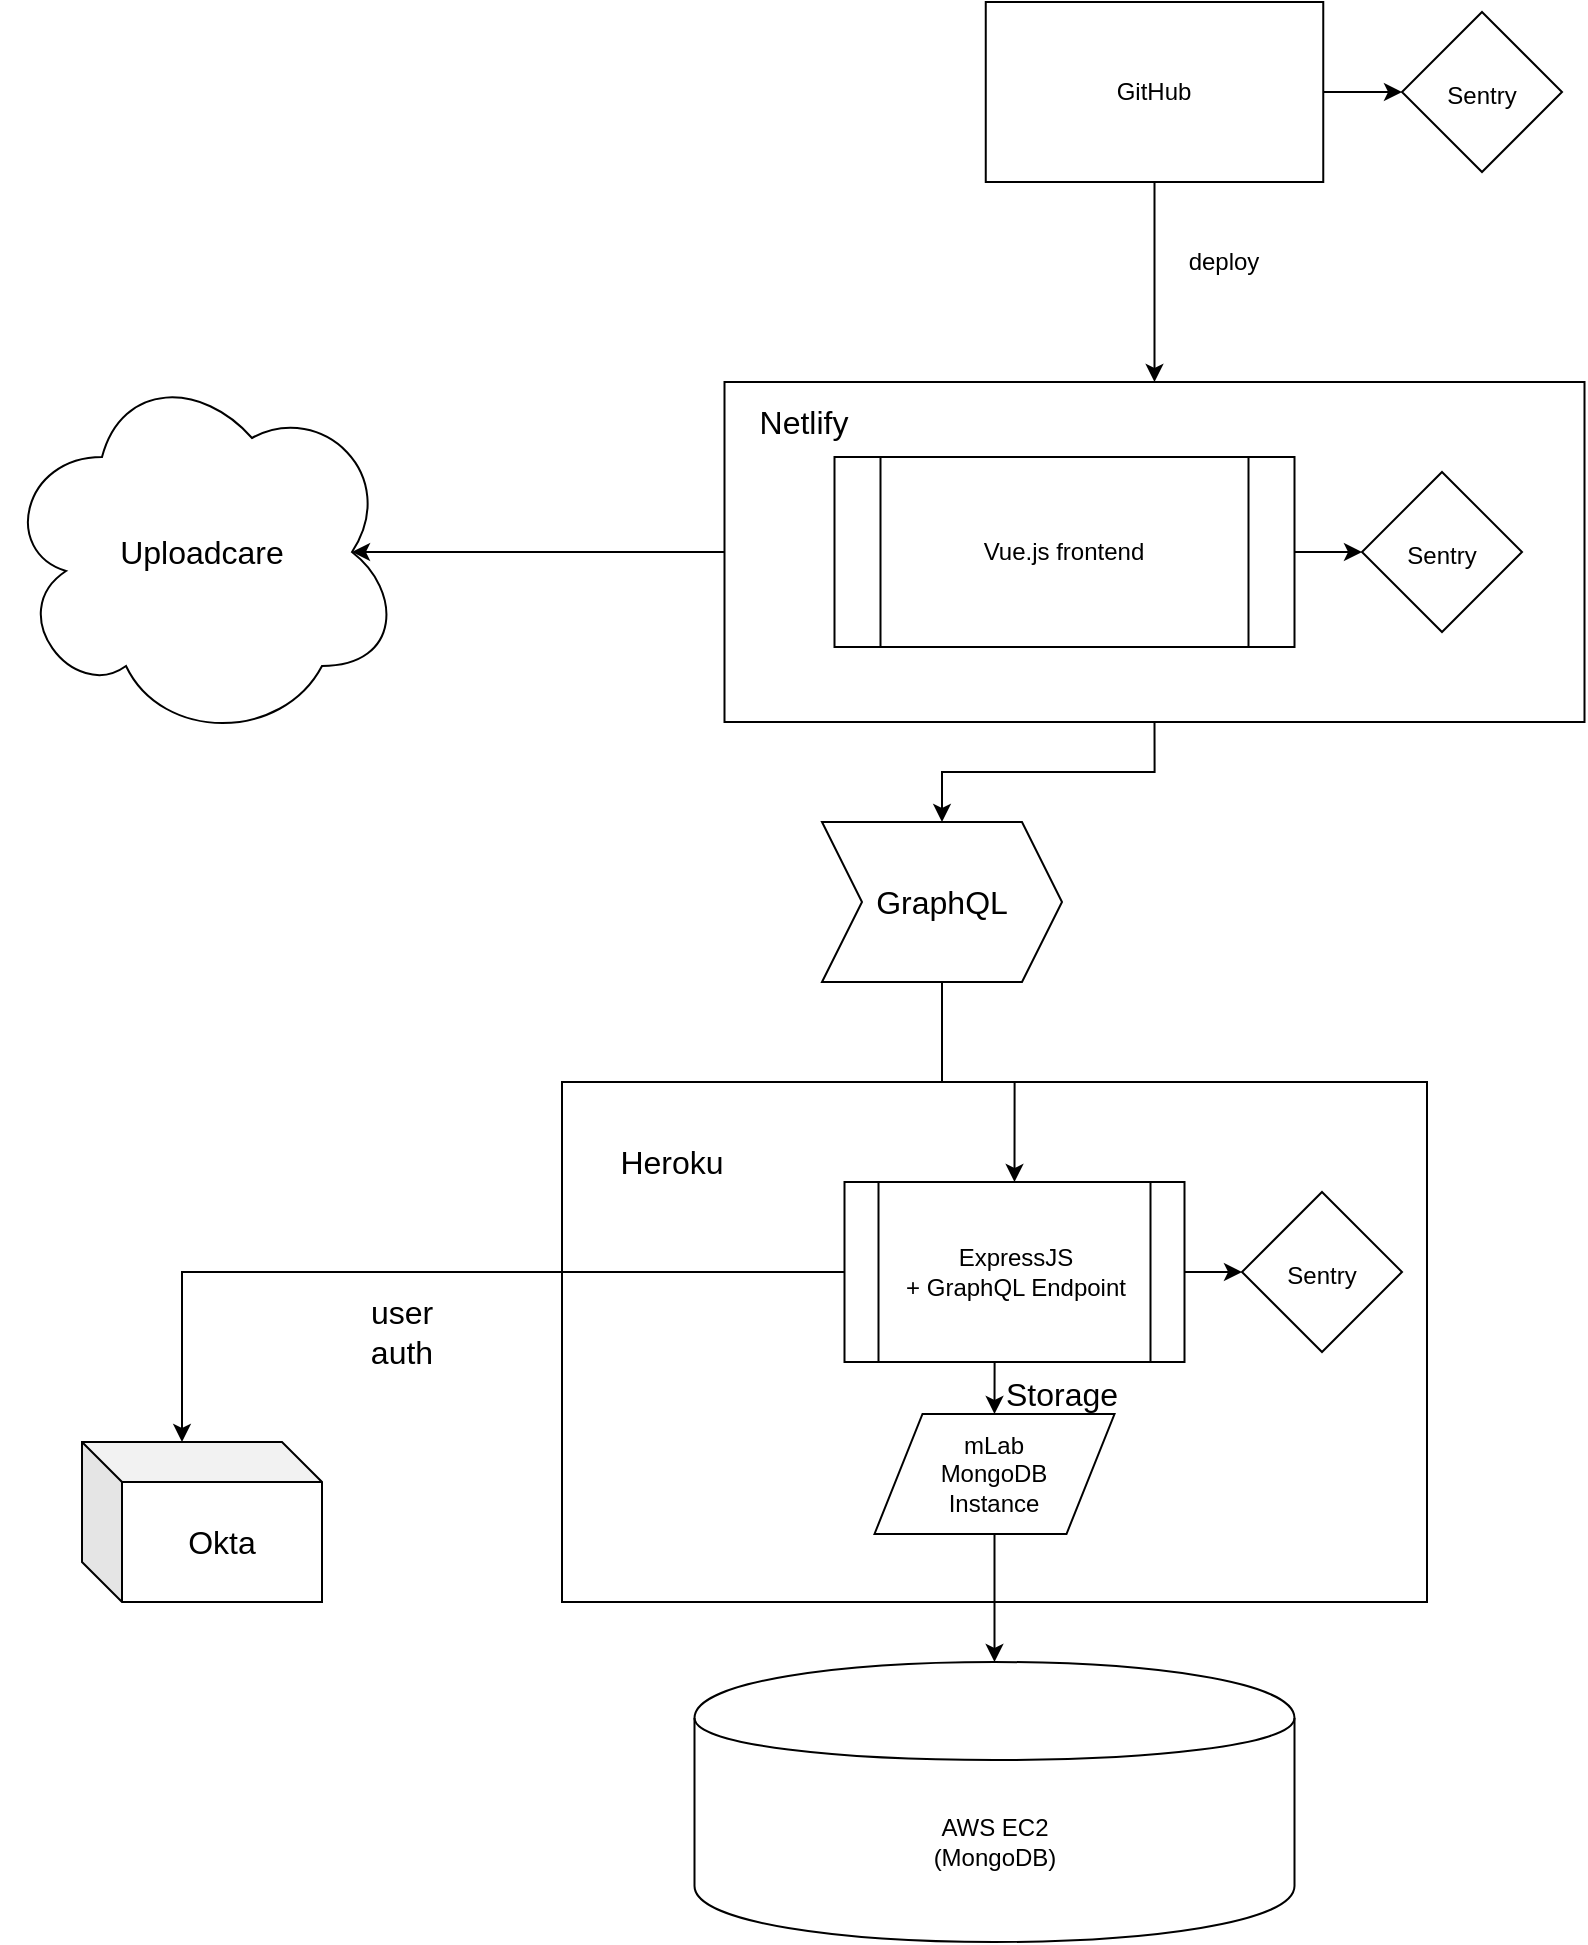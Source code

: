 <mxfile version="12.5.1" type="device"><diagram id="ZiXs4r1mB5qA2Wj1_EbS" name="Page-1"><mxGraphModel dx="2313" dy="1333" grid="1" gridSize="10" guides="1" tooltips="1" connect="1" arrows="1" fold="1" page="1" pageScale="1" pageWidth="850" pageHeight="1100" math="0" shadow="0"><root><mxCell id="0"/><mxCell id="1" parent="0"/><mxCell id="HrAyMABiTOOV2ltbYLRq-21" value="" style="rounded=0;whiteSpace=wrap;html=1;fontSize=16;" parent="1" vertex="1"><mxGeometry x="300" y="640" width="432.5" height="260" as="geometry"/></mxCell><mxCell id="HrAyMABiTOOV2ltbYLRq-10" value="" style="shape=cylinder;whiteSpace=wrap;html=1;boundedLbl=1;backgroundOutline=1;" parent="1" vertex="1"><mxGeometry x="366.25" y="930" width="300" height="140" as="geometry"/></mxCell><mxCell id="HrAyMABiTOOV2ltbYLRq-11" value="AWS EC2&lt;br&gt;(MongoDB)" style="text;html=1;strokeColor=none;fillColor=none;align=center;verticalAlign=middle;whiteSpace=wrap;rounded=0;" parent="1" vertex="1"><mxGeometry x="473.75" y="1010" width="85" height="20" as="geometry"/></mxCell><mxCell id="HrAyMABiTOOV2ltbYLRq-13" value="" style="group" parent="1" vertex="1" connectable="0"><mxGeometry x="456.25" y="806" width="120" height="60" as="geometry"/></mxCell><mxCell id="HrAyMABiTOOV2ltbYLRq-12" value="" style="shape=parallelogram;perimeter=parallelogramPerimeter;whiteSpace=wrap;html=1;" parent="HrAyMABiTOOV2ltbYLRq-13" vertex="1"><mxGeometry width="120" height="60" as="geometry"/></mxCell><mxCell id="HrAyMABiTOOV2ltbYLRq-2" value="mLab MongoDB&lt;br&gt;Instance" style="text;html=1;strokeColor=none;fillColor=none;align=center;verticalAlign=middle;whiteSpace=wrap;rounded=0;" parent="HrAyMABiTOOV2ltbYLRq-13" vertex="1"><mxGeometry x="30" y="20" width="60" height="20" as="geometry"/></mxCell><mxCell id="HrAyMABiTOOV2ltbYLRq-14" value="Heroku" style="text;html=1;strokeColor=none;fillColor=none;align=center;verticalAlign=middle;whiteSpace=wrap;rounded=0;fontSize=16;" parent="1" vertex="1"><mxGeometry x="320" y="660" width="70" height="40" as="geometry"/></mxCell><mxCell id="HrAyMABiTOOV2ltbYLRq-18" value="" style="group" parent="1" vertex="1" connectable="0"><mxGeometry x="441.25" y="690" width="170" height="90" as="geometry"/></mxCell><mxCell id="HrAyMABiTOOV2ltbYLRq-7" value="" style="shape=process;whiteSpace=wrap;html=1;backgroundOutline=1;" parent="HrAyMABiTOOV2ltbYLRq-18" vertex="1"><mxGeometry width="170" height="90" as="geometry"/></mxCell><mxCell id="HrAyMABiTOOV2ltbYLRq-8" value="ExpressJS&lt;br&gt;+ GraphQL Endpoint" style="text;html=1;strokeColor=none;fillColor=none;align=center;verticalAlign=middle;whiteSpace=wrap;rounded=0;" parent="HrAyMABiTOOV2ltbYLRq-18" vertex="1"><mxGeometry x="26.25" y="30" width="117.5" height="30" as="geometry"/></mxCell><mxCell id="HrAyMABiTOOV2ltbYLRq-24" value="" style="group" parent="1" vertex="1" connectable="0"><mxGeometry x="640" y="695" width="80" height="80" as="geometry"/></mxCell><mxCell id="HrAyMABiTOOV2ltbYLRq-17" value="" style="rhombus;whiteSpace=wrap;html=1;fontSize=16;" parent="HrAyMABiTOOV2ltbYLRq-24" vertex="1"><mxGeometry width="80" height="80" as="geometry"/></mxCell><mxCell id="HrAyMABiTOOV2ltbYLRq-19" value="&lt;font style=&quot;font-size: 12px&quot;&gt;Sentry&lt;/font&gt;" style="text;html=1;strokeColor=none;fillColor=none;align=center;verticalAlign=middle;whiteSpace=wrap;rounded=0;fontSize=16;" parent="HrAyMABiTOOV2ltbYLRq-24" vertex="1"><mxGeometry x="20" y="30" width="40" height="20" as="geometry"/></mxCell><mxCell id="HrAyMABiTOOV2ltbYLRq-27" style="edgeStyle=orthogonalEdgeStyle;rounded=0;orthogonalLoop=1;jettySize=auto;html=1;exitX=0.5;exitY=1;exitDx=0;exitDy=0;entryX=0.5;entryY=0;entryDx=0;entryDy=0;fontSize=16;" parent="1" source="HrAyMABiTOOV2ltbYLRq-7" target="HrAyMABiTOOV2ltbYLRq-12" edge="1"><mxGeometry relative="1" as="geometry"/></mxCell><mxCell id="HrAyMABiTOOV2ltbYLRq-28" style="edgeStyle=orthogonalEdgeStyle;rounded=0;orthogonalLoop=1;jettySize=auto;html=1;exitX=0.5;exitY=1;exitDx=0;exitDy=0;entryX=0.5;entryY=0;entryDx=0;entryDy=0;fontSize=16;" parent="1" source="HrAyMABiTOOV2ltbYLRq-12" target="HrAyMABiTOOV2ltbYLRq-10" edge="1"><mxGeometry relative="1" as="geometry"/></mxCell><mxCell id="HrAyMABiTOOV2ltbYLRq-29" value="Uploadcare" style="ellipse;shape=cloud;whiteSpace=wrap;html=1;fontSize=16;" parent="1" vertex="1"><mxGeometry x="20" y="280" width="200" height="190" as="geometry"/></mxCell><mxCell id="HrAyMABiTOOV2ltbYLRq-37" style="edgeStyle=orthogonalEdgeStyle;rounded=0;orthogonalLoop=1;jettySize=auto;html=1;exitX=0.5;exitY=1;exitDx=0;exitDy=0;entryX=0.5;entryY=0;entryDx=0;entryDy=0;fontSize=16;" parent="1" source="HrAyMABiTOOV2ltbYLRq-31" target="HrAyMABiTOOV2ltbYLRq-36" edge="1"><mxGeometry relative="1" as="geometry"/></mxCell><mxCell id="ef9ZMMtBkXKU7_pOrgKH-7" style="edgeStyle=orthogonalEdgeStyle;rounded=0;orthogonalLoop=1;jettySize=auto;html=1;exitX=0;exitY=0.5;exitDx=0;exitDy=0;entryX=0.875;entryY=0.5;entryDx=0;entryDy=0;entryPerimeter=0;" edge="1" parent="1" source="HrAyMABiTOOV2ltbYLRq-31" target="HrAyMABiTOOV2ltbYLRq-29"><mxGeometry relative="1" as="geometry"/></mxCell><mxCell id="HrAyMABiTOOV2ltbYLRq-31" value="" style="rounded=0;whiteSpace=wrap;html=1;fontSize=16;" parent="1" vertex="1"><mxGeometry x="381.25" y="290" width="430" height="170" as="geometry"/></mxCell><mxCell id="HrAyMABiTOOV2ltbYLRq-32" value="Netlify" style="text;html=1;strokeColor=none;fillColor=none;align=center;verticalAlign=middle;whiteSpace=wrap;rounded=0;fontSize=16;" parent="1" vertex="1"><mxGeometry x="401.25" y="300" width="40" height="20" as="geometry"/></mxCell><mxCell id="HrAyMABiTOOV2ltbYLRq-38" style="edgeStyle=orthogonalEdgeStyle;rounded=0;orthogonalLoop=1;jettySize=auto;html=1;exitX=0.5;exitY=1;exitDx=0;exitDy=0;fontSize=16;entryX=0.5;entryY=0;entryDx=0;entryDy=0;" parent="1" source="HrAyMABiTOOV2ltbYLRq-36" target="HrAyMABiTOOV2ltbYLRq-7" edge="1"><mxGeometry relative="1" as="geometry"/></mxCell><mxCell id="HrAyMABiTOOV2ltbYLRq-36" value="GraphQL" style="shape=step;perimeter=stepPerimeter;whiteSpace=wrap;html=1;fixedSize=1;fontSize=16;" parent="1" vertex="1"><mxGeometry x="430" y="510" width="120" height="80" as="geometry"/></mxCell><mxCell id="HrAyMABiTOOV2ltbYLRq-41" value="" style="group" parent="1" vertex="1" connectable="0"><mxGeometry x="60" y="820" width="120" height="80" as="geometry"/></mxCell><mxCell id="HrAyMABiTOOV2ltbYLRq-34" value="" style="shape=cube;whiteSpace=wrap;html=1;boundedLbl=1;backgroundOutline=1;darkOpacity=0.05;darkOpacity2=0.1;fontSize=16;" parent="HrAyMABiTOOV2ltbYLRq-41" vertex="1"><mxGeometry width="120" height="80" as="geometry"/></mxCell><mxCell id="HrAyMABiTOOV2ltbYLRq-35" value="Okta" style="text;html=1;strokeColor=none;fillColor=none;align=center;verticalAlign=middle;whiteSpace=wrap;rounded=0;fontSize=16;" parent="HrAyMABiTOOV2ltbYLRq-41" vertex="1"><mxGeometry x="50" y="40" width="40" height="20" as="geometry"/></mxCell><mxCell id="HrAyMABiTOOV2ltbYLRq-44" value="user auth" style="text;html=1;strokeColor=none;fillColor=none;align=center;verticalAlign=middle;whiteSpace=wrap;rounded=0;fontSize=16;" parent="1" vertex="1"><mxGeometry x="200" y="755" width="40" height="20" as="geometry"/></mxCell><mxCell id="HrAyMABiTOOV2ltbYLRq-46" value="Storage" style="text;html=1;strokeColor=none;fillColor=none;align=center;verticalAlign=middle;whiteSpace=wrap;rounded=0;fontSize=16;" parent="1" vertex="1"><mxGeometry x="530" y="786" width="40" height="20" as="geometry"/></mxCell><mxCell id="ef9ZMMtBkXKU7_pOrgKH-15" style="edgeStyle=orthogonalEdgeStyle;rounded=0;orthogonalLoop=1;jettySize=auto;html=1;exitX=1;exitY=0.5;exitDx=0;exitDy=0;entryX=0;entryY=0.5;entryDx=0;entryDy=0;" edge="1" parent="1" source="ef9ZMMtBkXKU7_pOrgKH-9" target="ef9ZMMtBkXKU7_pOrgKH-11"><mxGeometry relative="1" as="geometry"/></mxCell><mxCell id="ef9ZMMtBkXKU7_pOrgKH-9" value="Vue.js frontend" style="shape=process;whiteSpace=wrap;html=1;backgroundOutline=1;" vertex="1" parent="1"><mxGeometry x="436.25" y="327.5" width="230" height="95" as="geometry"/></mxCell><mxCell id="ef9ZMMtBkXKU7_pOrgKH-10" value="" style="group" vertex="1" connectable="0" parent="1"><mxGeometry x="700" y="335" width="80" height="80" as="geometry"/></mxCell><mxCell id="ef9ZMMtBkXKU7_pOrgKH-11" value="" style="rhombus;whiteSpace=wrap;html=1;fontSize=16;" vertex="1" parent="ef9ZMMtBkXKU7_pOrgKH-10"><mxGeometry width="80" height="80" as="geometry"/></mxCell><mxCell id="ef9ZMMtBkXKU7_pOrgKH-12" value="&lt;font style=&quot;font-size: 12px&quot;&gt;Sentry&lt;/font&gt;" style="text;html=1;strokeColor=none;fillColor=none;align=center;verticalAlign=middle;whiteSpace=wrap;rounded=0;fontSize=16;" vertex="1" parent="ef9ZMMtBkXKU7_pOrgKH-10"><mxGeometry x="20" y="30" width="40" height="20" as="geometry"/></mxCell><mxCell id="ef9ZMMtBkXKU7_pOrgKH-21" style="edgeStyle=orthogonalEdgeStyle;rounded=0;orthogonalLoop=1;jettySize=auto;html=1;exitX=0.5;exitY=1;exitDx=0;exitDy=0;entryX=0.5;entryY=0;entryDx=0;entryDy=0;" edge="1" parent="1" source="ef9ZMMtBkXKU7_pOrgKH-19" target="HrAyMABiTOOV2ltbYLRq-31"><mxGeometry relative="1" as="geometry"/></mxCell><mxCell id="ef9ZMMtBkXKU7_pOrgKH-29" style="edgeStyle=orthogonalEdgeStyle;rounded=0;orthogonalLoop=1;jettySize=auto;html=1;exitX=1;exitY=0.5;exitDx=0;exitDy=0;" edge="1" parent="1" source="ef9ZMMtBkXKU7_pOrgKH-19" target="ef9ZMMtBkXKU7_pOrgKH-27"><mxGeometry relative="1" as="geometry"/></mxCell><mxCell id="ef9ZMMtBkXKU7_pOrgKH-19" value="" style="rounded=0;whiteSpace=wrap;html=1;" vertex="1" parent="1"><mxGeometry x="511.88" y="100" width="168.75" height="90" as="geometry"/></mxCell><mxCell id="ef9ZMMtBkXKU7_pOrgKH-23" value="GitHub" style="text;html=1;strokeColor=none;fillColor=none;align=center;verticalAlign=middle;whiteSpace=wrap;rounded=0;" vertex="1" parent="1"><mxGeometry x="576.25" y="135" width="40" height="20" as="geometry"/></mxCell><mxCell id="ef9ZMMtBkXKU7_pOrgKH-24" value="deploy" style="text;html=1;strokeColor=none;fillColor=none;align=center;verticalAlign=middle;whiteSpace=wrap;rounded=0;" vertex="1" parent="1"><mxGeometry x="611" y="220" width="40" height="20" as="geometry"/></mxCell><mxCell id="ef9ZMMtBkXKU7_pOrgKH-26" value="" style="group" vertex="1" connectable="0" parent="1"><mxGeometry x="720" y="105" width="80" height="80" as="geometry"/></mxCell><mxCell id="ef9ZMMtBkXKU7_pOrgKH-27" value="" style="rhombus;whiteSpace=wrap;html=1;fontSize=16;" vertex="1" parent="ef9ZMMtBkXKU7_pOrgKH-26"><mxGeometry width="80" height="80" as="geometry"/></mxCell><mxCell id="ef9ZMMtBkXKU7_pOrgKH-28" value="&lt;font style=&quot;font-size: 12px&quot;&gt;Sentry&lt;/font&gt;" style="text;html=1;strokeColor=none;fillColor=none;align=center;verticalAlign=middle;whiteSpace=wrap;rounded=0;fontSize=16;" vertex="1" parent="ef9ZMMtBkXKU7_pOrgKH-26"><mxGeometry x="20" y="30" width="40" height="20" as="geometry"/></mxCell><mxCell id="ef9ZMMtBkXKU7_pOrgKH-33" style="edgeStyle=orthogonalEdgeStyle;rounded=0;orthogonalLoop=1;jettySize=auto;html=1;exitX=1;exitY=0.5;exitDx=0;exitDy=0;entryX=0;entryY=0.5;entryDx=0;entryDy=0;" edge="1" parent="1" source="HrAyMABiTOOV2ltbYLRq-7" target="HrAyMABiTOOV2ltbYLRq-17"><mxGeometry relative="1" as="geometry"/></mxCell><mxCell id="ef9ZMMtBkXKU7_pOrgKH-35" style="edgeStyle=orthogonalEdgeStyle;rounded=0;orthogonalLoop=1;jettySize=auto;html=1;exitX=0;exitY=0.5;exitDx=0;exitDy=0;entryX=0;entryY=0;entryDx=50;entryDy=0;entryPerimeter=0;" edge="1" parent="1" source="HrAyMABiTOOV2ltbYLRq-7" target="HrAyMABiTOOV2ltbYLRq-34"><mxGeometry relative="1" as="geometry"/></mxCell></root></mxGraphModel></diagram></mxfile>